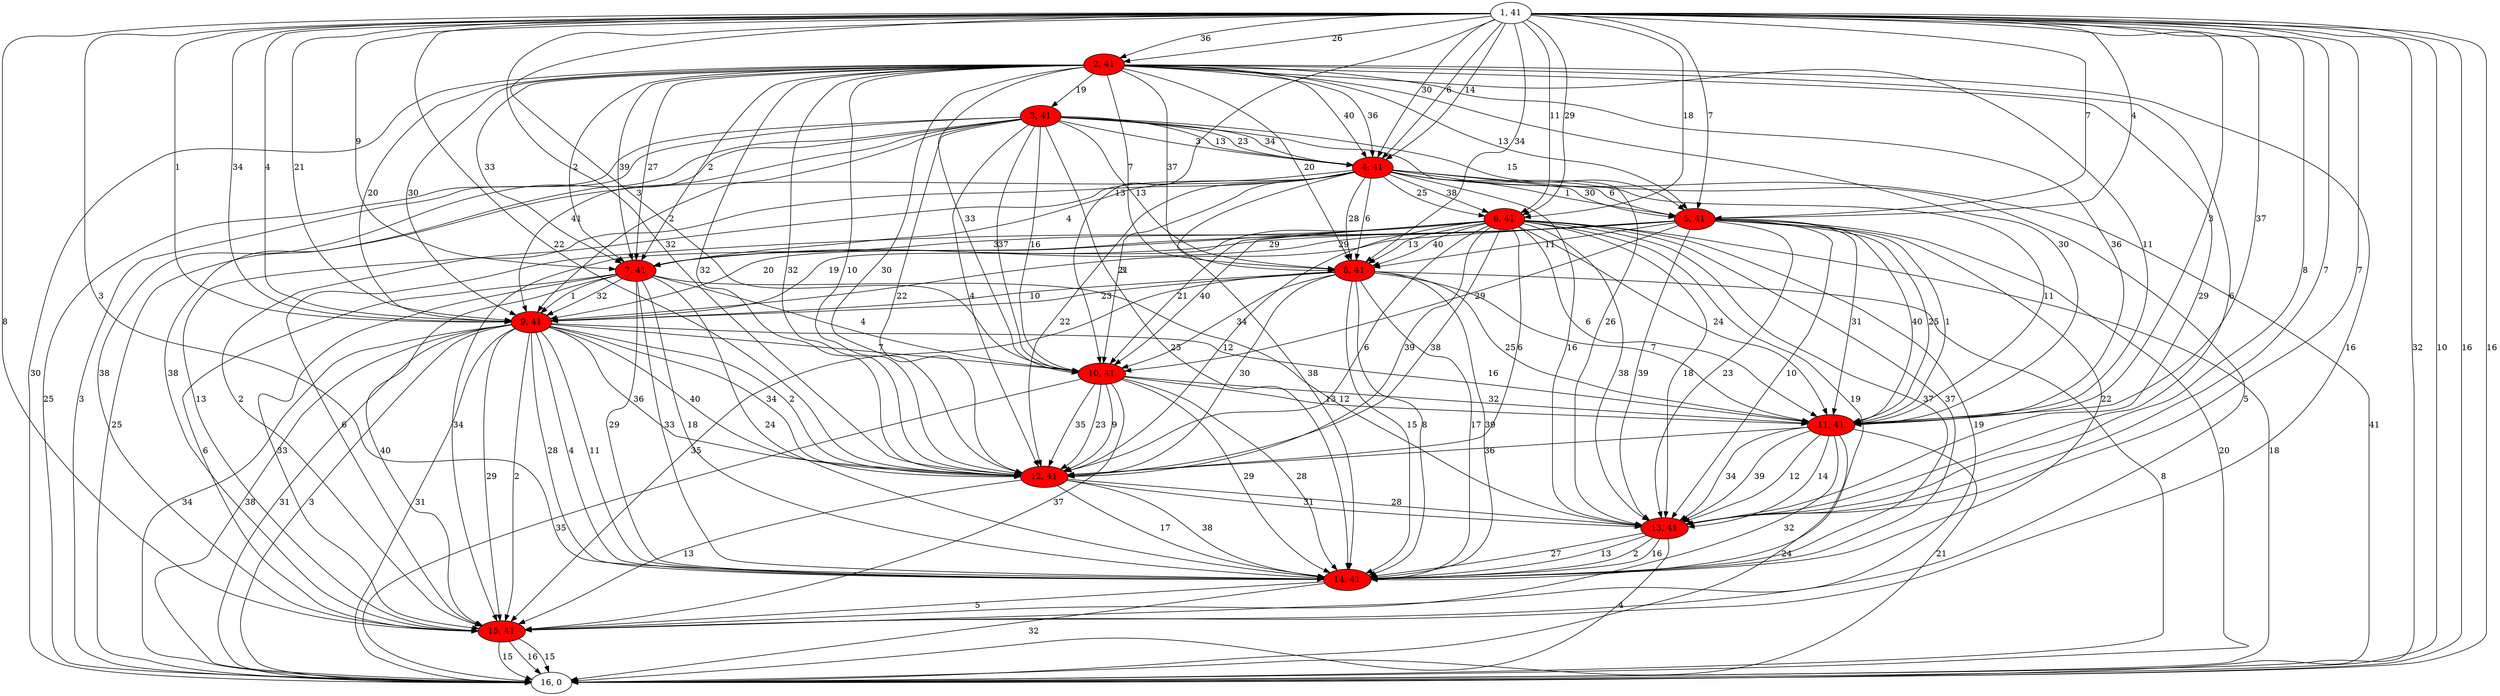 digraph G{
1[label="1, 41"]
2[label="2, 41"]
3[label="3, 41"]
4[label="4, 41"]
5[label="5, 41"]
6[label="6, 41"]
7[label="7, 41"]
8[label="8, 41"]
9[label="9, 41"]
10[label="10, 41"]
11[label="11, 41"]
12[label="12, 41"]
13[label="13, 41"]
14[label="14, 41"]
15[label="15, 41"]
16[label="16, 0"]
1->9[label="4"]
1->4[label="30"]
1->5[label="4"]
1->13[label="8"]
1->16[label="32"]
1->11[label="3"]
1->13[label="7"]
1->16[label="10"]
1->9[label="21"]
1->4[label="6"]
1->16[label="16"]
1->9[label="1"]
1->10[label="3"]
1->6[label="11"]
1->9[label="34"]
1->12[label="22"]
1->5[label="7"]
1->4[label="14"]
1->10[label="13"]
1->5[label="7"]
1->6[label="29"]
1->15[label="8"]
1->11[label="37"]
1->16[label="16"]
1->2[label="36"]
1->6[label="18"]
1->8[label="34"]
1->14[label="3"]
1->13[label="7"]
1->12[label="32"]
1->7[label="9"]
1->2[label="26"]
2[style = filled,fillcolor=red]
2->7[label="39"]
2->7[label="27"]
2->16[label="30"]
2->12[label="32"]
2->10[label="33"]
2->12[label="32"]
2->7[label="2"]
2->11[label="36"]
2->9[label="20"]
2->13[label="29"]
2->8[label="7"]
2->12[label="10"]
2->13[label="6"]
2->4[label="40"]
2->4[label="36"]
2->11[label="11"]
2->5[label="13"]
2->11[label="30"]
2->7[label="33"]
2->8[label="37"]
2->7[label="2"]
2->12[label="30"]
2->15[label="16"]
2->9[label="30"]
2->8[label="20"]
2->3[label="19"]
3[style = filled,fillcolor=red]
3->14[label="25"]
3->15[label="38"]
3->4[label="34"]
3->16[label="25"]
3->5[label="15"]
3->8[label="13"]
3->10[label="16"]
3->16[label="3"]
3->10[label="37"]
3->15[label="38"]
3->12[label="22"]
3->9[label="41"]
3->13[label="26"]
3->4[label="3"]
3->4[label="13"]
3->9[label="2"]
3->12[label="4"]
3->4[label="23"]
4[style = filled,fillcolor=red]
4->11[label="11"]
4->6[label="38"]
4->16[label="25"]
4->5[label="1"]
4->8[label="28"]
4->14[label="38"]
4->12[label="22"]
4->5[label="30"]
4->8[label="6"]
4->15[label="5"]
4->16[label="41"]
4->13[label="16"]
4->7[label="4"]
4->10[label="3"]
4->15[label="13"]
4->15[label="2"]
4->6[label="25"]
4->5[label="6"]
5[style = filled,fillcolor=red]
5->15[label="6"]
5->8[label="11"]
5->11[label="31"]
5->10[label="29"]
5->13[label="10"]
5->13[label="39"]
5->16[label="20"]
5->9[label="21"]
5->15[label="34"]
5->11[label="40"]
5->7[label="29"]
5->13[label="23"]
5->14[label="22"]
5->11[label="25"]
5->7[label="29"]
5->11[label="1"]
6[style = filled,fillcolor=red]
6->8[label="13"]
6->16[label="18"]
6->10[label="21"]
6->9[label="19"]
6->14[label="19"]
6->13[label="38"]
6->15[label="19"]
6->12[label="12"]
6->12[label="6"]
6->11[label="6"]
6->12[label="39"]
6->13[label="18"]
6->7[label="3"]
6->12[label="38"]
6->12[label="6"]
6->8[label="40"]
6->9[label="20"]
6->14[label="37"]
6->11[label="24"]
6->14[label="37"]
6->10[label="40"]
7[style = filled,fillcolor=red]
7->9[label="32"]
7->9[label="1"]
7->14[label="24"]
7->15[label="33"]
7->14[label="29"]
7->13[label="12"]
7->15[label="40"]
7->10[label="4"]
7->14[label="33"]
7->15[label="6"]
7->14[label="18"]
8[style = filled,fillcolor=red]
8->14[label="15"]
8->9[label="23"]
8->11[label="25"]
8->16[label="8"]
8->14[label="8"]
8->9[label="10"]
8->14[label="17"]
8->10[label="34"]
8->12[label="30"]
8->11[label="7"]
8->14[label="39"]
8->15[label="35"]
9[style = filled,fillcolor=red]
9->14[label="28"]
9->16[label="38"]
9->16[label="31"]
9->15[label="29"]
9->11[label="16"]
9->16[label="3"]
9->12[label="36"]
9->16[label="31"]
9->14[label="4"]
9->14[label="11"]
9->16[label="34"]
9->10[label="7"]
9->12[label="40"]
9->12[label="34"]
9->15[label="2"]
9->12[label="2"]
10[style = filled,fillcolor=red]
10->12[label="23"]
10->12[label="9"]
10->14[label="29"]
10->11[label="13"]
10->16[label="35"]
10->14[label="28"]
10->11[label="32"]
10->12[label="35"]
10->15[label="37"]
11[style = filled,fillcolor=red]
11->13[label="34"]
11->13[label="39"]
11->12[label="36"]
11->15[label="32"]
11->13[label="12"]
11->16[label="24"]
11->13[label="14"]
11->16[label="21"]
12[style = filled,fillcolor=red]
12->14[label="38"]
12->14[label="17"]
12->13[label="28"]
12->15[label="13"]
12->13[label="31"]
13[style = filled,fillcolor=red]
13->14[label="27"]
13->14[label="13"]
13->16[label="4"]
13->14[label="2"]
13->14[label="16"]
14[style = filled,fillcolor=red]
14->16[label="32"]
14->15[label="5"]
15[style = filled,fillcolor=red]
15->16[label="15"]
15->16[label="16"]
15->16[label="15"]
}
